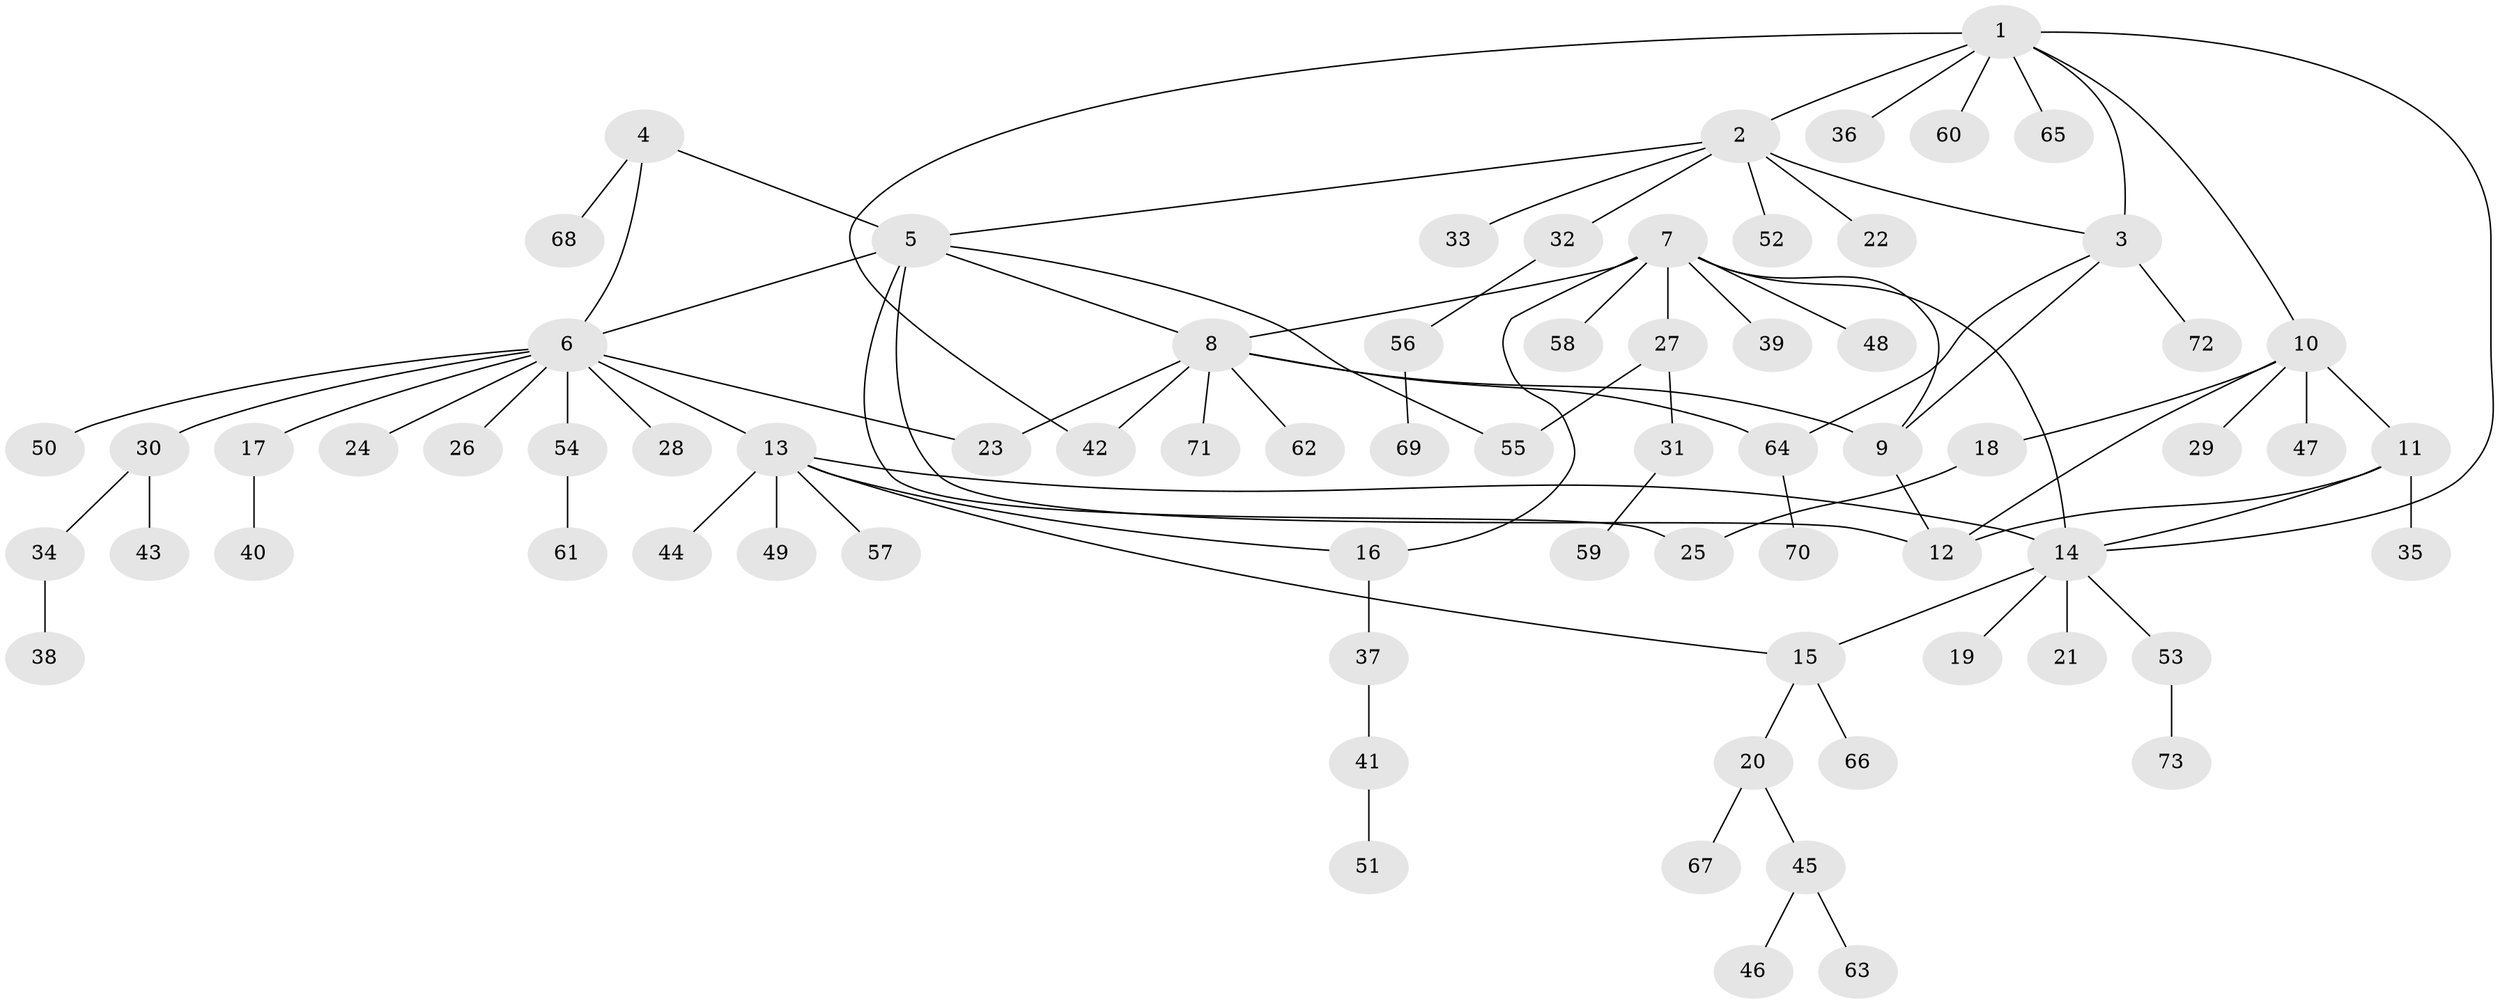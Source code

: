 // coarse degree distribution, {7: 0.1, 12: 0.02, 2: 0.16, 16: 0.02, 5: 0.06, 3: 0.04, 1: 0.6}
// Generated by graph-tools (version 1.1) at 2025/24/03/03/25 07:24:09]
// undirected, 73 vertices, 89 edges
graph export_dot {
graph [start="1"]
  node [color=gray90,style=filled];
  1;
  2;
  3;
  4;
  5;
  6;
  7;
  8;
  9;
  10;
  11;
  12;
  13;
  14;
  15;
  16;
  17;
  18;
  19;
  20;
  21;
  22;
  23;
  24;
  25;
  26;
  27;
  28;
  29;
  30;
  31;
  32;
  33;
  34;
  35;
  36;
  37;
  38;
  39;
  40;
  41;
  42;
  43;
  44;
  45;
  46;
  47;
  48;
  49;
  50;
  51;
  52;
  53;
  54;
  55;
  56;
  57;
  58;
  59;
  60;
  61;
  62;
  63;
  64;
  65;
  66;
  67;
  68;
  69;
  70;
  71;
  72;
  73;
  1 -- 2;
  1 -- 3;
  1 -- 10;
  1 -- 14;
  1 -- 36;
  1 -- 42;
  1 -- 60;
  1 -- 65;
  2 -- 3;
  2 -- 5;
  2 -- 22;
  2 -- 32;
  2 -- 33;
  2 -- 52;
  3 -- 9;
  3 -- 64;
  3 -- 72;
  4 -- 5;
  4 -- 6;
  4 -- 68;
  5 -- 6;
  5 -- 8;
  5 -- 12;
  5 -- 25;
  5 -- 55;
  6 -- 13;
  6 -- 17;
  6 -- 23;
  6 -- 24;
  6 -- 26;
  6 -- 28;
  6 -- 30;
  6 -- 50;
  6 -- 54;
  7 -- 8;
  7 -- 9;
  7 -- 14;
  7 -- 16;
  7 -- 27;
  7 -- 39;
  7 -- 48;
  7 -- 58;
  8 -- 9;
  8 -- 23;
  8 -- 42;
  8 -- 62;
  8 -- 64;
  8 -- 71;
  9 -- 12;
  10 -- 11;
  10 -- 12;
  10 -- 18;
  10 -- 29;
  10 -- 47;
  11 -- 12;
  11 -- 14;
  11 -- 35;
  13 -- 14;
  13 -- 15;
  13 -- 16;
  13 -- 44;
  13 -- 49;
  13 -- 57;
  14 -- 15;
  14 -- 19;
  14 -- 21;
  14 -- 53;
  15 -- 20;
  15 -- 66;
  16 -- 37;
  17 -- 40;
  18 -- 25;
  20 -- 45;
  20 -- 67;
  27 -- 31;
  27 -- 55;
  30 -- 34;
  30 -- 43;
  31 -- 59;
  32 -- 56;
  34 -- 38;
  37 -- 41;
  41 -- 51;
  45 -- 46;
  45 -- 63;
  53 -- 73;
  54 -- 61;
  56 -- 69;
  64 -- 70;
}
